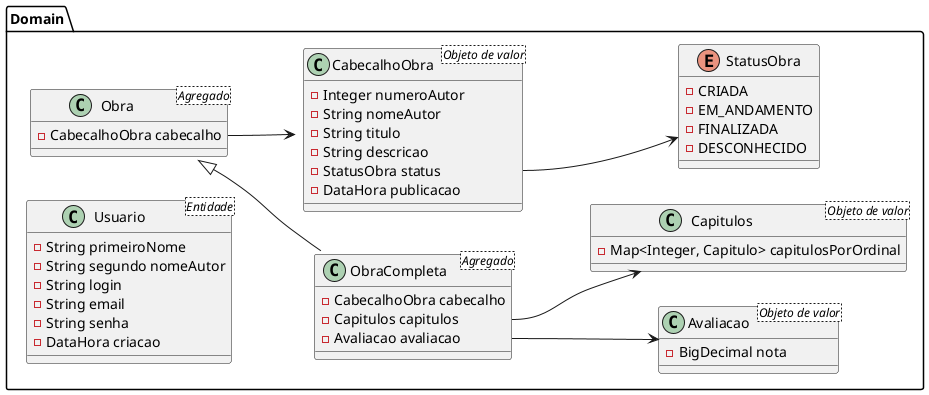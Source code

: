 @startuml

left to right direction

package Domain {

    class ObraCompleta<Agregado> extends Obra {
        - CabecalhoObra cabecalho
        - Capitulos capitulos
        - Avaliacao avaliacao
    }

    ObraCompleta::capitulos --> Capitulos
    ObraCompleta::avaliacao --> Avaliacao

    class Capitulos <Objeto de valor> {
        - Map<Integer, Capitulo> capitulosPorOrdinal
    }

    class Obra <Agregado> {
        - CabecalhoObra cabecalho
    }

    Obra::cabecalho --> CabecalhoObra

    class CabecalhoObra <Objeto de valor> {
        - Integer numeroAutor
        - String nomeAutor
        - String titulo
        - String descricao
        - StatusObra status
        - DataHora publicacao
    }

    CabecalhoObra::status --> StatusObra

    class Avaliacao <Objeto de valor> {
        - BigDecimal nota
    }

    enum StatusObra {
        - CRIADA
        - EM_ANDAMENTO
        - FINALIZADA
        - DESCONHECIDO
    }

    class Usuario <Entidade> {
        - String primeiroNome
        - String segundo nomeAutor
        - String login
        - String email
        - String senha
        - DataHora criacao
    }

}

@enduml